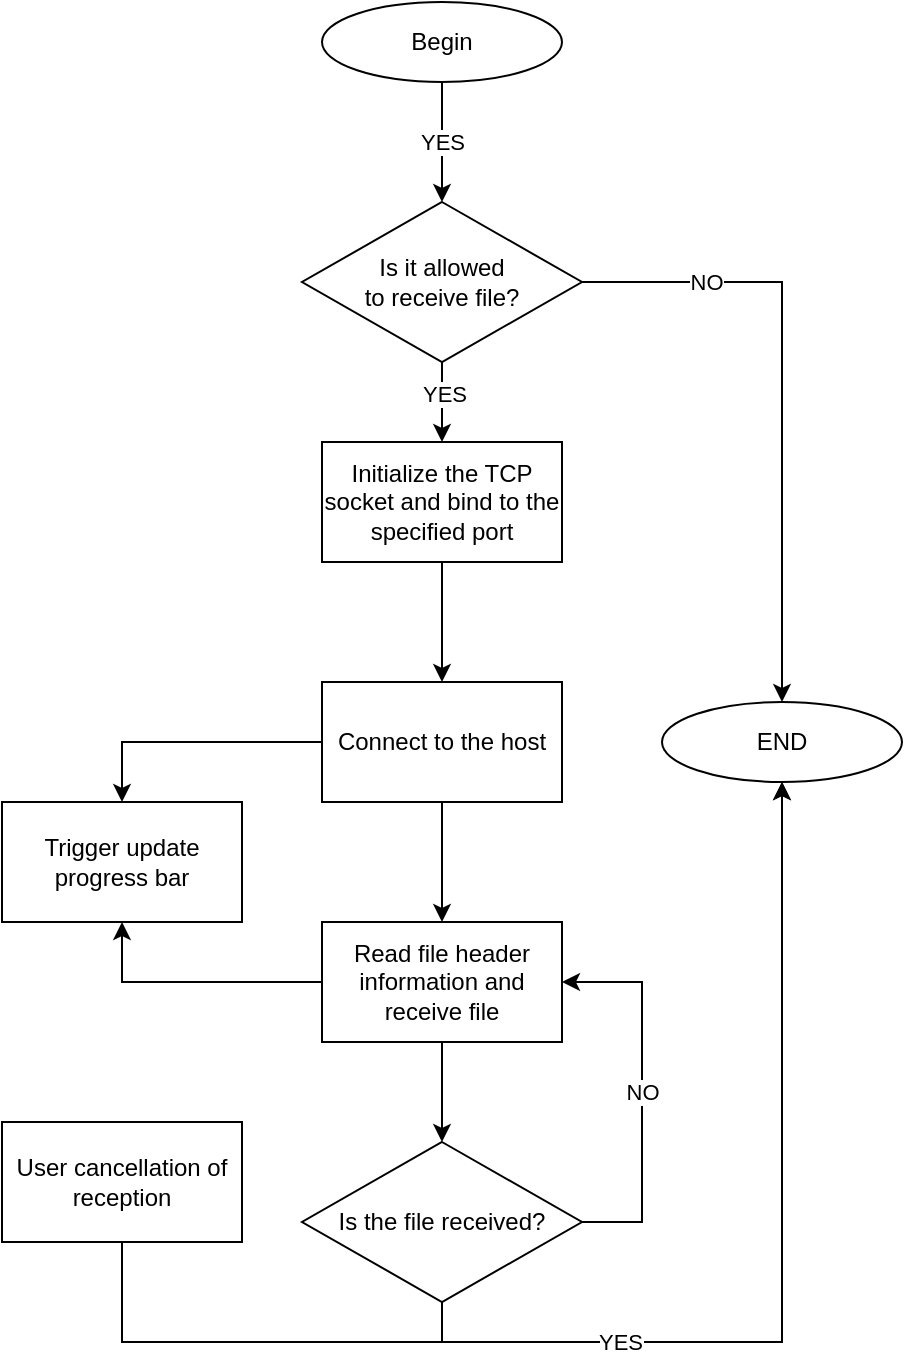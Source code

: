 <mxfile version="16.4.0" type="device"><diagram id="C5RBs43oDa-KdzZeNtuy" name="Page-1"><mxGraphModel dx="1164" dy="1049" grid="1" gridSize="10" guides="1" tooltips="1" connect="1" arrows="1" fold="1" page="1" pageScale="1" pageWidth="827" pageHeight="1169" math="0" shadow="0"><root><mxCell id="WIyWlLk6GJQsqaUBKTNV-0"/><mxCell id="WIyWlLk6GJQsqaUBKTNV-1" parent="WIyWlLk6GJQsqaUBKTNV-0"/><mxCell id="mjA1FbB4h4Tm2dv3xic5-12" value="YES" style="edgeStyle=orthogonalEdgeStyle;rounded=0;orthogonalLoop=1;jettySize=auto;html=1;exitX=0.5;exitY=1;exitDx=0;exitDy=0;entryX=0.5;entryY=0;entryDx=0;entryDy=0;" parent="WIyWlLk6GJQsqaUBKTNV-1" source="cmLYrTqkvPEu9Kni4waW-0" target="cmLYrTqkvPEu9Kni4waW-6" edge="1"><mxGeometry relative="1" as="geometry"/></mxCell><mxCell id="cmLYrTqkvPEu9Kni4waW-0" value="Begin" style="ellipse;whiteSpace=wrap;html=1;" parent="WIyWlLk6GJQsqaUBKTNV-1" vertex="1"><mxGeometry x="340" y="70" width="120" height="40" as="geometry"/></mxCell><mxCell id="mjA1FbB4h4Tm2dv3xic5-15" value="" style="edgeStyle=orthogonalEdgeStyle;rounded=0;orthogonalLoop=1;jettySize=auto;html=1;" parent="WIyWlLk6GJQsqaUBKTNV-1" source="cmLYrTqkvPEu9Kni4waW-1" target="cmLYrTqkvPEu9Kni4waW-8" edge="1"><mxGeometry relative="1" as="geometry"/></mxCell><mxCell id="cmLYrTqkvPEu9Kni4waW-1" value="Initialize the TCP socket and bind to the specified port" style="whiteSpace=wrap;html=1;" parent="WIyWlLk6GJQsqaUBKTNV-1" vertex="1"><mxGeometry x="340" y="290" width="120" height="60" as="geometry"/></mxCell><mxCell id="mjA1FbB4h4Tm2dv3xic5-3" value="NO" style="edgeStyle=orthogonalEdgeStyle;rounded=0;orthogonalLoop=1;jettySize=auto;html=1;exitX=1;exitY=0.5;exitDx=0;exitDy=0;entryX=0.5;entryY=0;entryDx=0;entryDy=0;" parent="WIyWlLk6GJQsqaUBKTNV-1" source="cmLYrTqkvPEu9Kni4waW-6" target="mjA1FbB4h4Tm2dv3xic5-21" edge="1"><mxGeometry x="-0.6" relative="1" as="geometry"><mxPoint x="560" y="210" as="targetPoint"/><mxPoint as="offset"/></mxGeometry></mxCell><mxCell id="mjA1FbB4h4Tm2dv3xic5-13" style="edgeStyle=orthogonalEdgeStyle;rounded=0;orthogonalLoop=1;jettySize=auto;html=1;exitX=0.5;exitY=1;exitDx=0;exitDy=0;entryX=0.5;entryY=0;entryDx=0;entryDy=0;" parent="WIyWlLk6GJQsqaUBKTNV-1" source="cmLYrTqkvPEu9Kni4waW-6" target="cmLYrTqkvPEu9Kni4waW-1" edge="1"><mxGeometry relative="1" as="geometry"/></mxCell><mxCell id="mjA1FbB4h4Tm2dv3xic5-14" value="YES" style="edgeLabel;html=1;align=center;verticalAlign=middle;resizable=0;points=[];" parent="mjA1FbB4h4Tm2dv3xic5-13" vertex="1" connectable="0"><mxGeometry x="-0.2" y="1" relative="1" as="geometry"><mxPoint as="offset"/></mxGeometry></mxCell><mxCell id="cmLYrTqkvPEu9Kni4waW-6" value="Is it allowed &lt;br&gt;to receive file?" style="rhombus;whiteSpace=wrap;html=1;" parent="WIyWlLk6GJQsqaUBKTNV-1" vertex="1"><mxGeometry x="330" y="170" width="140" height="80" as="geometry"/></mxCell><mxCell id="cmLYrTqkvPEu9Kni4waW-11" value="" style="edgeStyle=orthogonalEdgeStyle;rounded=0;orthogonalLoop=1;jettySize=auto;html=1;" parent="WIyWlLk6GJQsqaUBKTNV-1" source="cmLYrTqkvPEu9Kni4waW-8" target="cmLYrTqkvPEu9Kni4waW-10" edge="1"><mxGeometry relative="1" as="geometry"/></mxCell><mxCell id="mjA1FbB4h4Tm2dv3xic5-18" style="edgeStyle=orthogonalEdgeStyle;rounded=0;orthogonalLoop=1;jettySize=auto;html=1;exitX=0;exitY=0.5;exitDx=0;exitDy=0;entryX=0.5;entryY=0;entryDx=0;entryDy=0;" parent="WIyWlLk6GJQsqaUBKTNV-1" source="cmLYrTqkvPEu9Kni4waW-8" target="cmLYrTqkvPEu9Kni4waW-12" edge="1"><mxGeometry relative="1" as="geometry"/></mxCell><mxCell id="cmLYrTqkvPEu9Kni4waW-8" value="Connect to the host" style="whiteSpace=wrap;html=1;" parent="WIyWlLk6GJQsqaUBKTNV-1" vertex="1"><mxGeometry x="340" y="410" width="120" height="60" as="geometry"/></mxCell><mxCell id="mjA1FbB4h4Tm2dv3xic5-16" value="" style="edgeStyle=orthogonalEdgeStyle;rounded=0;orthogonalLoop=1;jettySize=auto;html=1;" parent="WIyWlLk6GJQsqaUBKTNV-1" source="cmLYrTqkvPEu9Kni4waW-10" target="mjA1FbB4h4Tm2dv3xic5-9" edge="1"><mxGeometry relative="1" as="geometry"/></mxCell><mxCell id="mjA1FbB4h4Tm2dv3xic5-17" style="edgeStyle=orthogonalEdgeStyle;rounded=0;orthogonalLoop=1;jettySize=auto;html=1;exitX=0;exitY=0.5;exitDx=0;exitDy=0;entryX=0.5;entryY=1;entryDx=0;entryDy=0;" parent="WIyWlLk6GJQsqaUBKTNV-1" source="cmLYrTqkvPEu9Kni4waW-10" target="cmLYrTqkvPEu9Kni4waW-12" edge="1"><mxGeometry relative="1" as="geometry"/></mxCell><mxCell id="cmLYrTqkvPEu9Kni4waW-10" value="Read file header information and receive file" style="whiteSpace=wrap;html=1;" parent="WIyWlLk6GJQsqaUBKTNV-1" vertex="1"><mxGeometry x="340" y="530" width="120" height="60" as="geometry"/></mxCell><mxCell id="cmLYrTqkvPEu9Kni4waW-12" value="Trigger update progress bar" style="whiteSpace=wrap;html=1;" parent="WIyWlLk6GJQsqaUBKTNV-1" vertex="1"><mxGeometry x="180" y="470" width="120" height="60" as="geometry"/></mxCell><mxCell id="mjA1FbB4h4Tm2dv3xic5-19" value="NO" style="edgeStyle=orthogonalEdgeStyle;rounded=0;orthogonalLoop=1;jettySize=auto;html=1;exitX=1;exitY=0.5;exitDx=0;exitDy=0;entryX=1;entryY=0.5;entryDx=0;entryDy=0;" parent="WIyWlLk6GJQsqaUBKTNV-1" source="mjA1FbB4h4Tm2dv3xic5-9" target="cmLYrTqkvPEu9Kni4waW-10" edge="1"><mxGeometry relative="1" as="geometry"><Array as="points"><mxPoint x="500" y="680"/><mxPoint x="500" y="560"/></Array></mxGeometry></mxCell><mxCell id="mjA1FbB4h4Tm2dv3xic5-22" style="edgeStyle=orthogonalEdgeStyle;rounded=0;orthogonalLoop=1;jettySize=auto;html=1;exitX=0.5;exitY=1;exitDx=0;exitDy=0;entryX=0.5;entryY=1;entryDx=0;entryDy=0;" parent="WIyWlLk6GJQsqaUBKTNV-1" source="mjA1FbB4h4Tm2dv3xic5-9" target="mjA1FbB4h4Tm2dv3xic5-21" edge="1"><mxGeometry relative="1" as="geometry"/></mxCell><mxCell id="mjA1FbB4h4Tm2dv3xic5-9" value="Is the file received?" style="rhombus;whiteSpace=wrap;html=1;" parent="WIyWlLk6GJQsqaUBKTNV-1" vertex="1"><mxGeometry x="330" y="640" width="140" height="80" as="geometry"/></mxCell><mxCell id="mjA1FbB4h4Tm2dv3xic5-21" value="END" style="ellipse;whiteSpace=wrap;html=1;" parent="WIyWlLk6GJQsqaUBKTNV-1" vertex="1"><mxGeometry x="510" y="420" width="120" height="40" as="geometry"/></mxCell><mxCell id="PnwA3jul0pmeetRDgm8S-1" style="edgeStyle=orthogonalEdgeStyle;rounded=0;orthogonalLoop=1;jettySize=auto;html=1;exitX=0.5;exitY=1;exitDx=0;exitDy=0;entryX=0.5;entryY=1;entryDx=0;entryDy=0;" edge="1" parent="WIyWlLk6GJQsqaUBKTNV-1" source="PnwA3jul0pmeetRDgm8S-0" target="mjA1FbB4h4Tm2dv3xic5-21"><mxGeometry relative="1" as="geometry"><Array as="points"><mxPoint x="240" y="740"/><mxPoint x="570" y="740"/></Array></mxGeometry></mxCell><mxCell id="PnwA3jul0pmeetRDgm8S-2" value="YES" style="edgeLabel;html=1;align=center;verticalAlign=middle;resizable=0;points=[];" vertex="1" connectable="0" parent="PnwA3jul0pmeetRDgm8S-1"><mxGeometry x="-0.096" relative="1" as="geometry"><mxPoint as="offset"/></mxGeometry></mxCell><mxCell id="PnwA3jul0pmeetRDgm8S-0" value="User cancellation of reception" style="rounded=0;whiteSpace=wrap;html=1;" vertex="1" parent="WIyWlLk6GJQsqaUBKTNV-1"><mxGeometry x="180" y="630" width="120" height="60" as="geometry"/></mxCell></root></mxGraphModel></diagram></mxfile>
